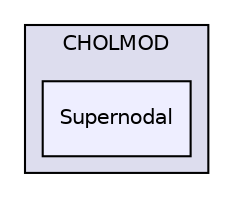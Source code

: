 digraph "libs/SuiteSparse/CHOLMOD/Supernodal" {
  compound=true
  node [ fontsize="10", fontname="Helvetica"];
  edge [ labelfontsize="10", labelfontname="Helvetica"];
  subgraph clusterdir_1715615f3f6e7394862de293d3809de9 {
    graph [ bgcolor="#ddddee", pencolor="black", label="CHOLMOD" fontname="Helvetica", fontsize="10", URL="dir_1715615f3f6e7394862de293d3809de9.html"]
  dir_8e8df788ba1fb1cbe46692de7397ddaa [shape=box, label="Supernodal", style="filled", fillcolor="#eeeeff", pencolor="black", URL="dir_8e8df788ba1fb1cbe46692de7397ddaa.html"];
  }
}
